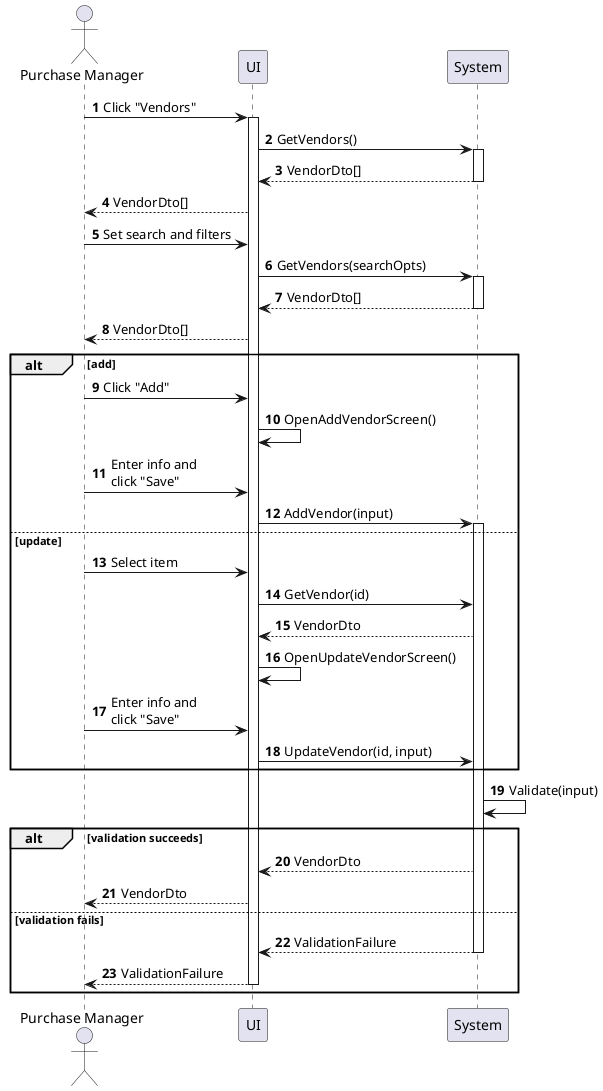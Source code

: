 @startuml vendor-manage
autonumber

actor "Purchase Manager" as a
participant UI as f
participant System as b

a -> f : Click "Vendors"
activate f
f -> b : GetVendors()
activate b
return VendorDto[]
f --> a : VendorDto[]
a -> f : Set search and filters
f -> b : GetVendors(searchOpts)
activate b
return VendorDto[]
f --> a : VendorDto[]

alt add
    a -> f : Click "Add"
    f -> f : OpenAddVendorScreen()
    a -> f : Enter info and\nclick "Save"
    f -> b : AddVendor(input)
    activate b
else update
    a -> f : Select item
    f -> b : GetVendor(id)
    b --> f : VendorDto
    f -> f : OpenUpdateVendorScreen()
    a -> f : Enter info and\nclick "Save"
    f -> b : UpdateVendor(id, input)
end

b -> b : Validate(input)

alt validation succeeds
    b --> f : VendorDto
    f --> a : VendorDto
else validation fails
    return ValidationFailure
    return ValidationFailure
end
@enduml